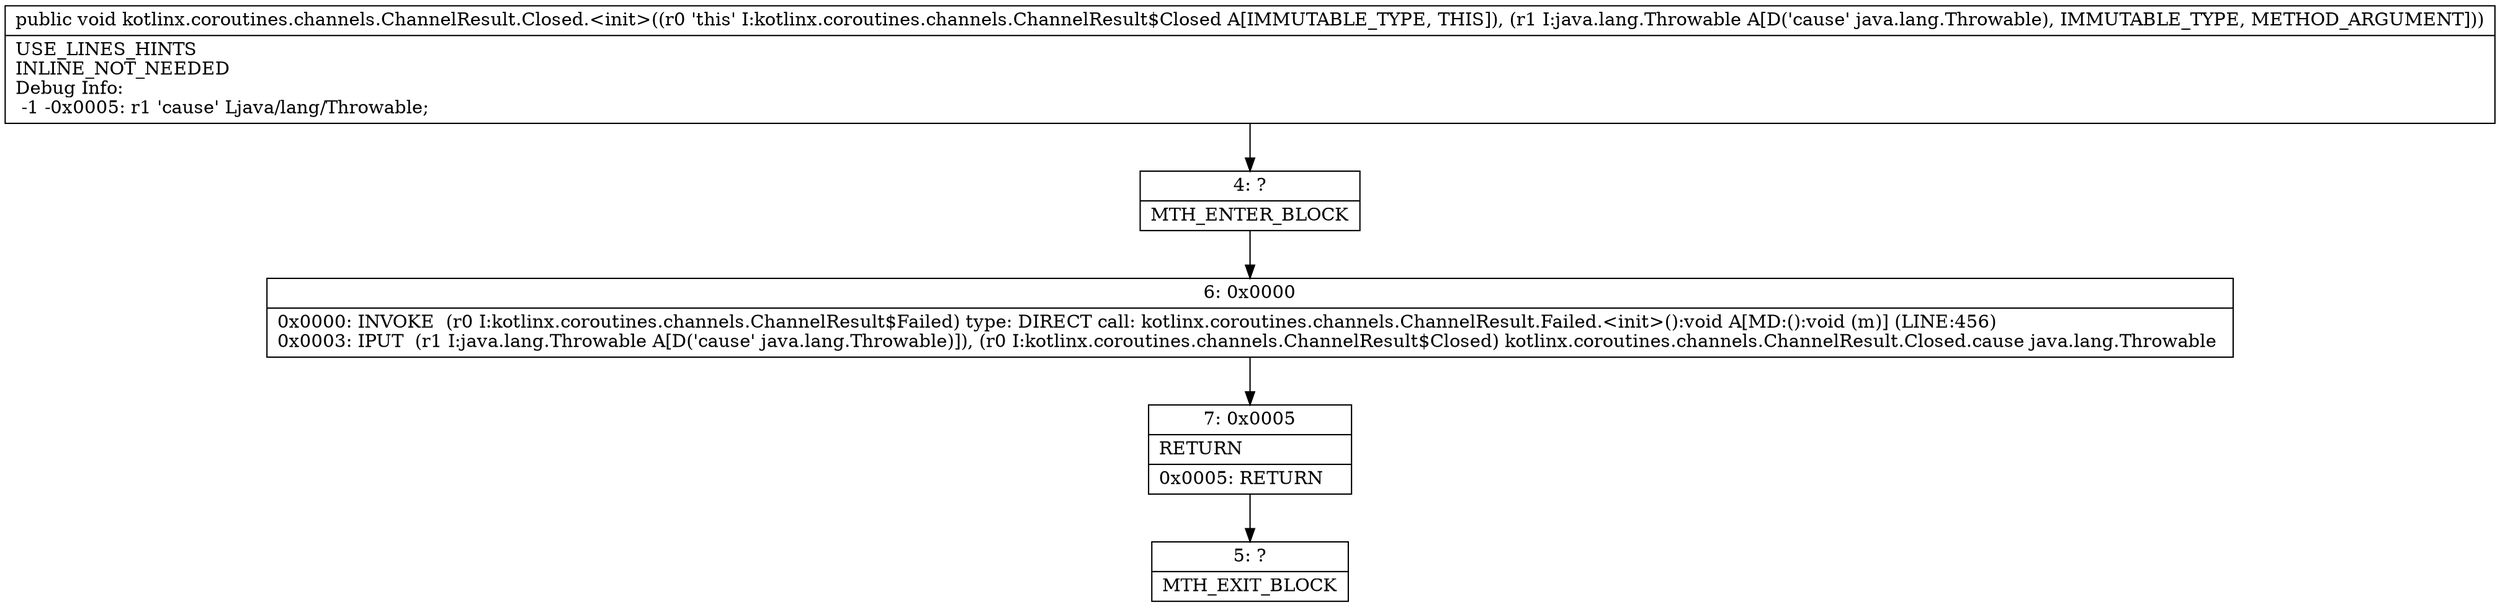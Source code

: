 digraph "CFG forkotlinx.coroutines.channels.ChannelResult.Closed.\<init\>(Ljava\/lang\/Throwable;)V" {
Node_4 [shape=record,label="{4\:\ ?|MTH_ENTER_BLOCK\l}"];
Node_6 [shape=record,label="{6\:\ 0x0000|0x0000: INVOKE  (r0 I:kotlinx.coroutines.channels.ChannelResult$Failed) type: DIRECT call: kotlinx.coroutines.channels.ChannelResult.Failed.\<init\>():void A[MD:():void (m)] (LINE:456)\l0x0003: IPUT  (r1 I:java.lang.Throwable A[D('cause' java.lang.Throwable)]), (r0 I:kotlinx.coroutines.channels.ChannelResult$Closed) kotlinx.coroutines.channels.ChannelResult.Closed.cause java.lang.Throwable \l}"];
Node_7 [shape=record,label="{7\:\ 0x0005|RETURN\l|0x0005: RETURN   \l}"];
Node_5 [shape=record,label="{5\:\ ?|MTH_EXIT_BLOCK\l}"];
MethodNode[shape=record,label="{public void kotlinx.coroutines.channels.ChannelResult.Closed.\<init\>((r0 'this' I:kotlinx.coroutines.channels.ChannelResult$Closed A[IMMUTABLE_TYPE, THIS]), (r1 I:java.lang.Throwable A[D('cause' java.lang.Throwable), IMMUTABLE_TYPE, METHOD_ARGUMENT]))  | USE_LINES_HINTS\lINLINE_NOT_NEEDED\lDebug Info:\l  \-1 \-0x0005: r1 'cause' Ljava\/lang\/Throwable;\l}"];
MethodNode -> Node_4;Node_4 -> Node_6;
Node_6 -> Node_7;
Node_7 -> Node_5;
}

